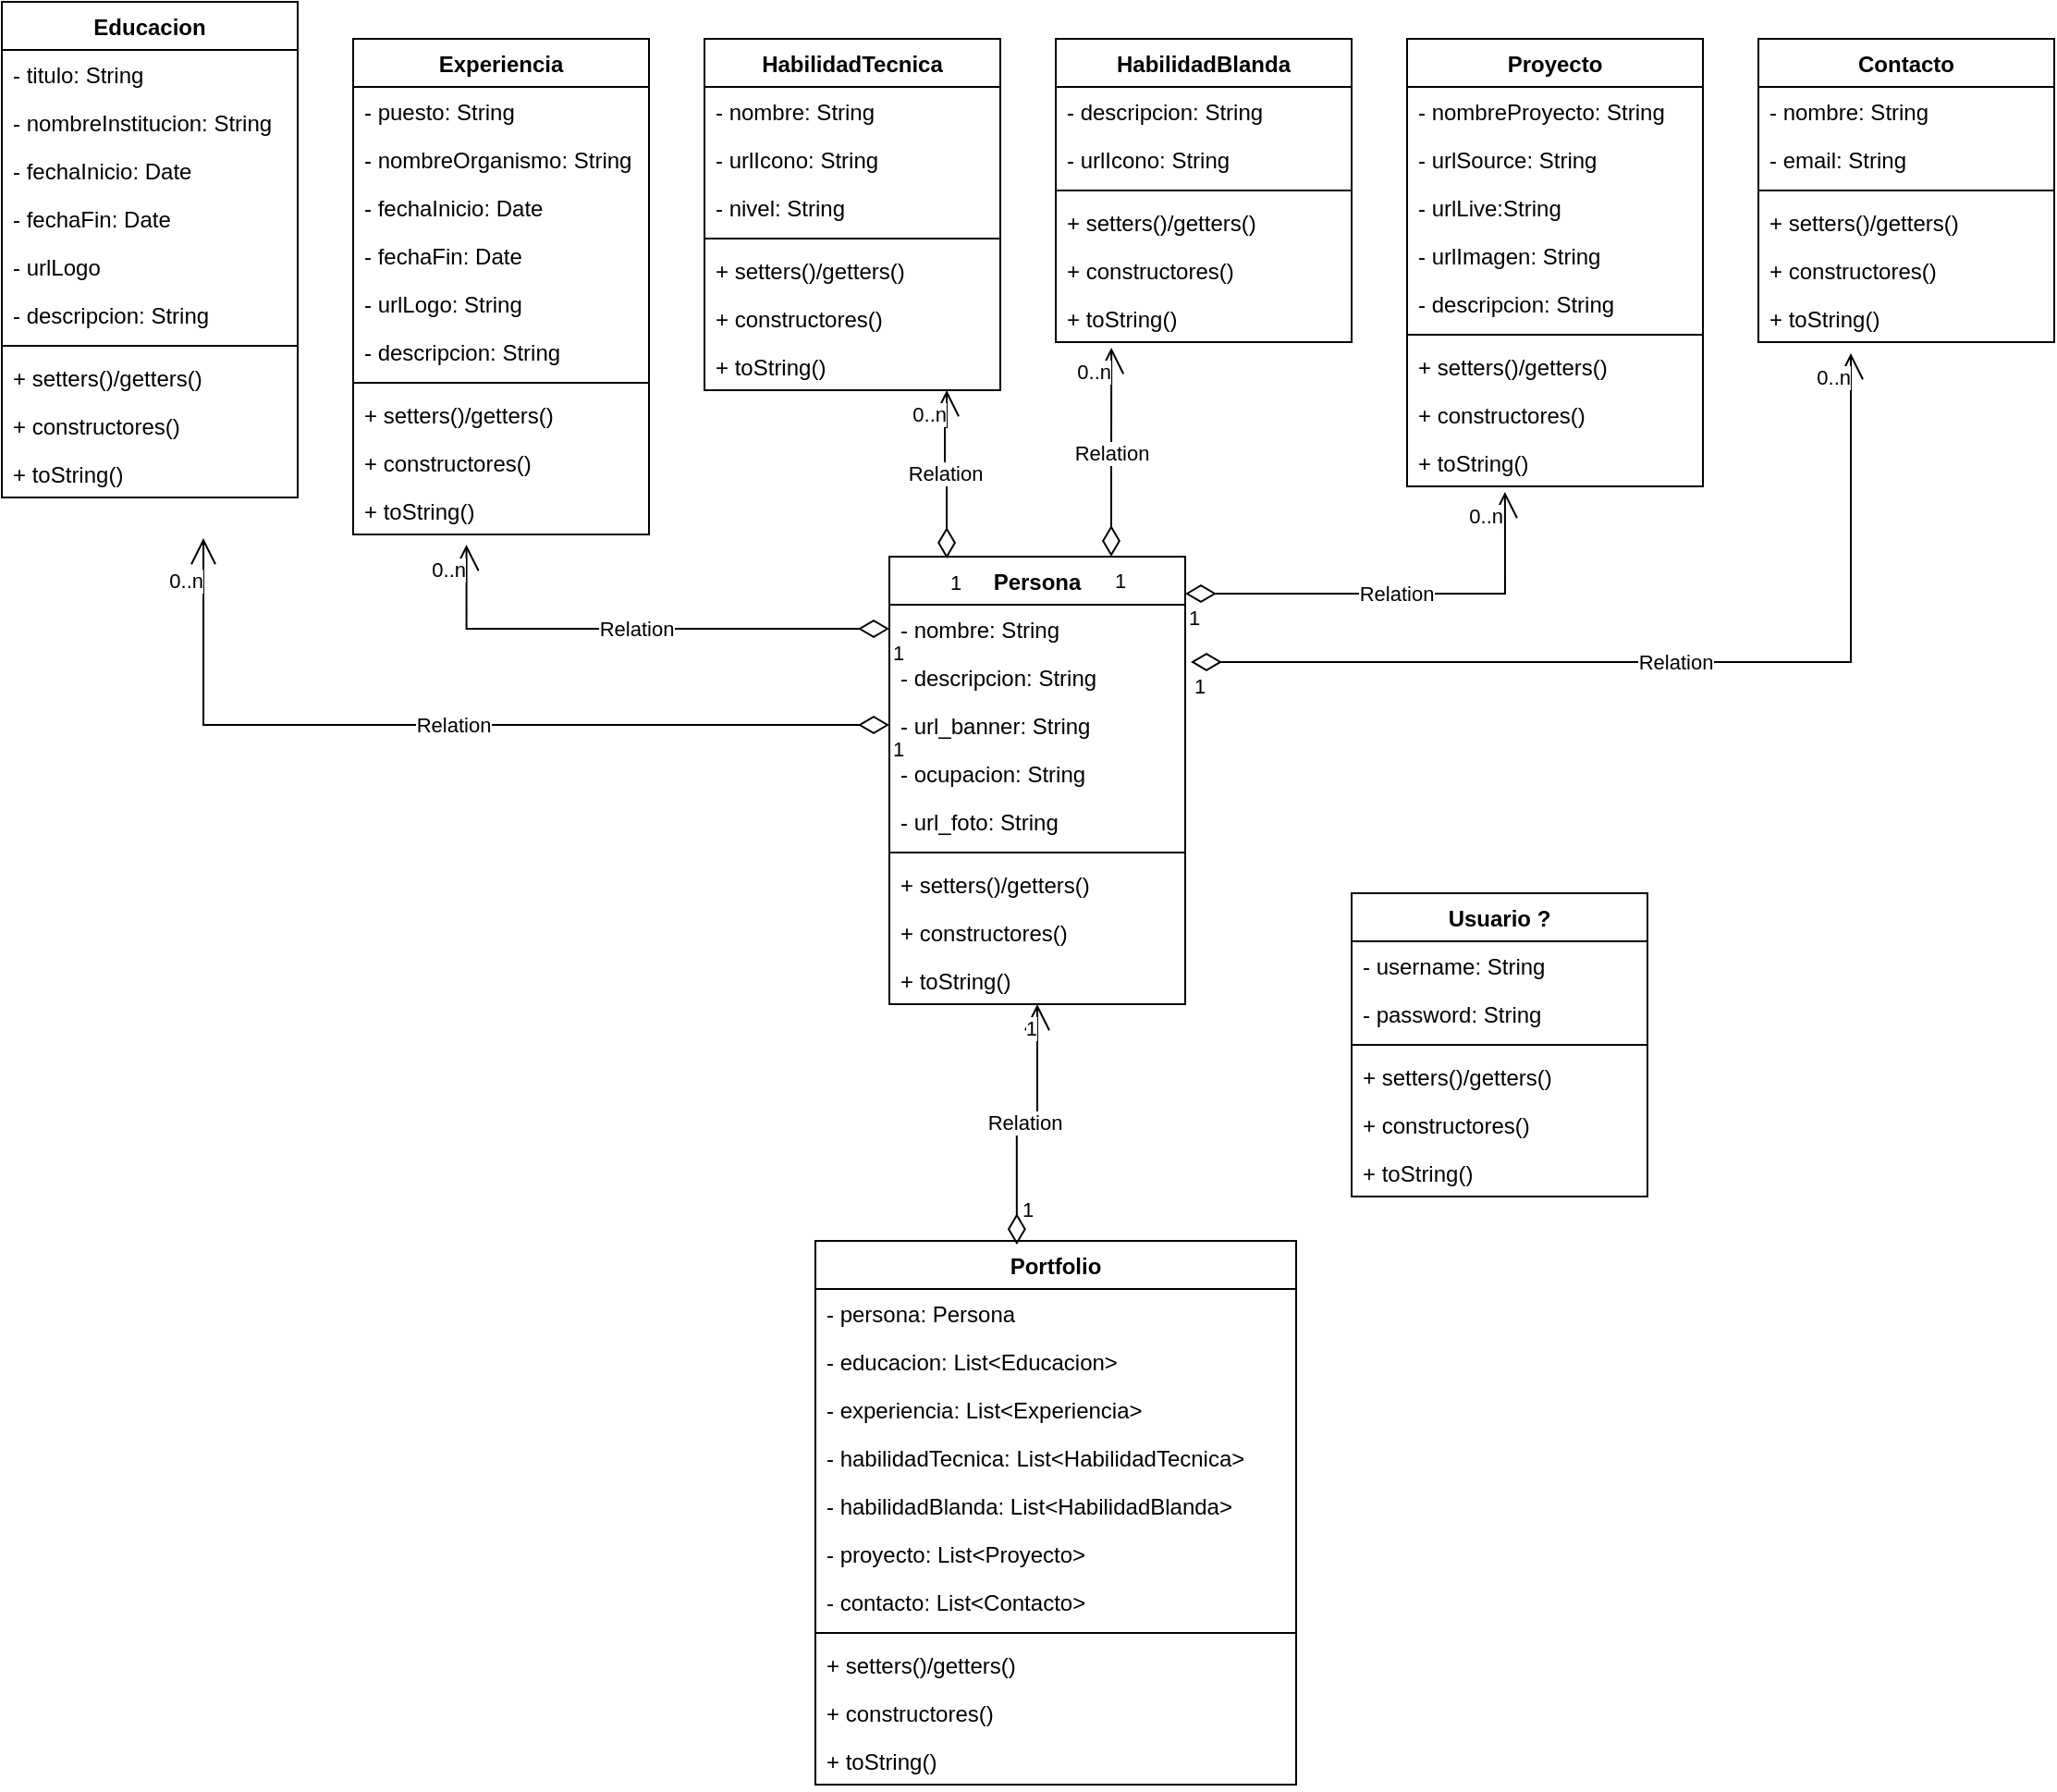 <mxfile version="20.0.3" type="device"><diagram id="C5RBs43oDa-KdzZeNtuy" name="Page-1"><mxGraphModel dx="901" dy="541" grid="0" gridSize="10" guides="1" tooltips="1" connect="1" arrows="1" fold="1" page="1" pageScale="1" pageWidth="827" pageHeight="1169" math="0" shadow="0"><root><mxCell id="WIyWlLk6GJQsqaUBKTNV-0"/><mxCell id="WIyWlLk6GJQsqaUBKTNV-1" parent="WIyWlLk6GJQsqaUBKTNV-0"/><mxCell id="HlX5DO799efL_KMZyY95-17" value="Educacion" style="swimlane;fontStyle=1;align=center;verticalAlign=top;childLayout=stackLayout;horizontal=1;startSize=26;horizontalStack=0;resizeParent=1;resizeParentMax=0;resizeLast=0;collapsible=1;marginBottom=0;" vertex="1" parent="WIyWlLk6GJQsqaUBKTNV-1"><mxGeometry x="20" y="40" width="160" height="268" as="geometry"/></mxCell><mxCell id="HlX5DO799efL_KMZyY95-38" value="- titulo: String" style="text;strokeColor=none;fillColor=none;align=left;verticalAlign=top;spacingLeft=4;spacingRight=4;overflow=hidden;rotatable=0;points=[[0,0.5],[1,0.5]];portConstraint=eastwest;" vertex="1" parent="HlX5DO799efL_KMZyY95-17"><mxGeometry y="26" width="160" height="26" as="geometry"/></mxCell><mxCell id="HlX5DO799efL_KMZyY95-18" value="- nombreInstitucion: String" style="text;strokeColor=none;fillColor=none;align=left;verticalAlign=top;spacingLeft=4;spacingRight=4;overflow=hidden;rotatable=0;points=[[0,0.5],[1,0.5]];portConstraint=eastwest;" vertex="1" parent="HlX5DO799efL_KMZyY95-17"><mxGeometry y="52" width="160" height="26" as="geometry"/></mxCell><mxCell id="HlX5DO799efL_KMZyY95-20" value="- fechaInicio: Date" style="text;strokeColor=none;fillColor=none;align=left;verticalAlign=top;spacingLeft=4;spacingRight=4;overflow=hidden;rotatable=0;points=[[0,0.5],[1,0.5]];portConstraint=eastwest;" vertex="1" parent="HlX5DO799efL_KMZyY95-17"><mxGeometry y="78" width="160" height="26" as="geometry"/></mxCell><mxCell id="HlX5DO799efL_KMZyY95-21" value="- fechaFin: Date" style="text;strokeColor=none;fillColor=none;align=left;verticalAlign=top;spacingLeft=4;spacingRight=4;overflow=hidden;rotatable=0;points=[[0,0.5],[1,0.5]];portConstraint=eastwest;" vertex="1" parent="HlX5DO799efL_KMZyY95-17"><mxGeometry y="104" width="160" height="26" as="geometry"/></mxCell><mxCell id="HlX5DO799efL_KMZyY95-22" value="- urlLogo" style="text;strokeColor=none;fillColor=none;align=left;verticalAlign=top;spacingLeft=4;spacingRight=4;overflow=hidden;rotatable=0;points=[[0,0.5],[1,0.5]];portConstraint=eastwest;" vertex="1" parent="HlX5DO799efL_KMZyY95-17"><mxGeometry y="130" width="160" height="26" as="geometry"/></mxCell><mxCell id="HlX5DO799efL_KMZyY95-19" value="- descripcion: String" style="text;strokeColor=none;fillColor=none;align=left;verticalAlign=top;spacingLeft=4;spacingRight=4;overflow=hidden;rotatable=0;points=[[0,0.5],[1,0.5]];portConstraint=eastwest;" vertex="1" parent="HlX5DO799efL_KMZyY95-17"><mxGeometry y="156" width="160" height="26" as="geometry"/></mxCell><mxCell id="HlX5DO799efL_KMZyY95-23" value="" style="line;strokeWidth=1;fillColor=none;align=left;verticalAlign=middle;spacingTop=-1;spacingLeft=3;spacingRight=3;rotatable=0;labelPosition=right;points=[];portConstraint=eastwest;" vertex="1" parent="HlX5DO799efL_KMZyY95-17"><mxGeometry y="182" width="160" height="8" as="geometry"/></mxCell><mxCell id="HlX5DO799efL_KMZyY95-24" value="+ setters()/getters()" style="text;strokeColor=none;fillColor=none;align=left;verticalAlign=top;spacingLeft=4;spacingRight=4;overflow=hidden;rotatable=0;points=[[0,0.5],[1,0.5]];portConstraint=eastwest;" vertex="1" parent="HlX5DO799efL_KMZyY95-17"><mxGeometry y="190" width="160" height="26" as="geometry"/></mxCell><mxCell id="HlX5DO799efL_KMZyY95-25" value="+ constructores()" style="text;strokeColor=none;fillColor=none;align=left;verticalAlign=top;spacingLeft=4;spacingRight=4;overflow=hidden;rotatable=0;points=[[0,0.5],[1,0.5]];portConstraint=eastwest;" vertex="1" parent="HlX5DO799efL_KMZyY95-17"><mxGeometry y="216" width="160" height="26" as="geometry"/></mxCell><mxCell id="HlX5DO799efL_KMZyY95-26" value="+ toString()" style="text;strokeColor=none;fillColor=none;align=left;verticalAlign=top;spacingLeft=4;spacingRight=4;overflow=hidden;rotatable=0;points=[[0,0.5],[1,0.5]];portConstraint=eastwest;" vertex="1" parent="HlX5DO799efL_KMZyY95-17"><mxGeometry y="242" width="160" height="26" as="geometry"/></mxCell><mxCell id="HlX5DO799efL_KMZyY95-5" value="Persona" style="swimlane;fontStyle=1;align=center;verticalAlign=top;childLayout=stackLayout;horizontal=1;startSize=26;horizontalStack=0;resizeParent=1;resizeParentMax=0;resizeLast=0;collapsible=1;marginBottom=0;" vertex="1" parent="WIyWlLk6GJQsqaUBKTNV-1"><mxGeometry x="500" y="340" width="160" height="242" as="geometry"/></mxCell><mxCell id="HlX5DO799efL_KMZyY95-6" value="- nombre: String" style="text;strokeColor=none;fillColor=none;align=left;verticalAlign=top;spacingLeft=4;spacingRight=4;overflow=hidden;rotatable=0;points=[[0,0.5],[1,0.5]];portConstraint=eastwest;" vertex="1" parent="HlX5DO799efL_KMZyY95-5"><mxGeometry y="26" width="160" height="26" as="geometry"/></mxCell><mxCell id="HlX5DO799efL_KMZyY95-9" value="- descripcion: String" style="text;strokeColor=none;fillColor=none;align=left;verticalAlign=top;spacingLeft=4;spacingRight=4;overflow=hidden;rotatable=0;points=[[0,0.5],[1,0.5]];portConstraint=eastwest;" vertex="1" parent="HlX5DO799efL_KMZyY95-5"><mxGeometry y="52" width="160" height="26" as="geometry"/></mxCell><mxCell id="HlX5DO799efL_KMZyY95-11" value="- url_banner: String" style="text;strokeColor=none;fillColor=none;align=left;verticalAlign=top;spacingLeft=4;spacingRight=4;overflow=hidden;rotatable=0;points=[[0,0.5],[1,0.5]];portConstraint=eastwest;" vertex="1" parent="HlX5DO799efL_KMZyY95-5"><mxGeometry y="78" width="160" height="26" as="geometry"/></mxCell><mxCell id="HlX5DO799efL_KMZyY95-10" value="- ocupacion: String" style="text;strokeColor=none;fillColor=none;align=left;verticalAlign=top;spacingLeft=4;spacingRight=4;overflow=hidden;rotatable=0;points=[[0,0.5],[1,0.5]];portConstraint=eastwest;" vertex="1" parent="HlX5DO799efL_KMZyY95-5"><mxGeometry y="104" width="160" height="26" as="geometry"/></mxCell><mxCell id="HlX5DO799efL_KMZyY95-13" value="- url_foto: String" style="text;strokeColor=none;fillColor=none;align=left;verticalAlign=top;spacingLeft=4;spacingRight=4;overflow=hidden;rotatable=0;points=[[0,0.5],[1,0.5]];portConstraint=eastwest;" vertex="1" parent="HlX5DO799efL_KMZyY95-5"><mxGeometry y="130" width="160" height="26" as="geometry"/></mxCell><mxCell id="HlX5DO799efL_KMZyY95-7" value="" style="line;strokeWidth=1;fillColor=none;align=left;verticalAlign=middle;spacingTop=-1;spacingLeft=3;spacingRight=3;rotatable=0;labelPosition=right;points=[];portConstraint=eastwest;" vertex="1" parent="HlX5DO799efL_KMZyY95-5"><mxGeometry y="156" width="160" height="8" as="geometry"/></mxCell><mxCell id="HlX5DO799efL_KMZyY95-14" value="+ setters()/getters()" style="text;strokeColor=none;fillColor=none;align=left;verticalAlign=top;spacingLeft=4;spacingRight=4;overflow=hidden;rotatable=0;points=[[0,0.5],[1,0.5]];portConstraint=eastwest;" vertex="1" parent="HlX5DO799efL_KMZyY95-5"><mxGeometry y="164" width="160" height="26" as="geometry"/></mxCell><mxCell id="HlX5DO799efL_KMZyY95-15" value="+ constructores()" style="text;strokeColor=none;fillColor=none;align=left;verticalAlign=top;spacingLeft=4;spacingRight=4;overflow=hidden;rotatable=0;points=[[0,0.5],[1,0.5]];portConstraint=eastwest;" vertex="1" parent="HlX5DO799efL_KMZyY95-5"><mxGeometry y="190" width="160" height="26" as="geometry"/></mxCell><mxCell id="HlX5DO799efL_KMZyY95-16" value="+ toString()" style="text;strokeColor=none;fillColor=none;align=left;verticalAlign=top;spacingLeft=4;spacingRight=4;overflow=hidden;rotatable=0;points=[[0,0.5],[1,0.5]];portConstraint=eastwest;" vertex="1" parent="HlX5DO799efL_KMZyY95-5"><mxGeometry y="216" width="160" height="26" as="geometry"/></mxCell><mxCell id="HlX5DO799efL_KMZyY95-39" value="Experiencia" style="swimlane;fontStyle=1;align=center;verticalAlign=top;childLayout=stackLayout;horizontal=1;startSize=26;horizontalStack=0;resizeParent=1;resizeParentMax=0;resizeLast=0;collapsible=1;marginBottom=0;" vertex="1" parent="WIyWlLk6GJQsqaUBKTNV-1"><mxGeometry x="210" y="60" width="160" height="268" as="geometry"/></mxCell><mxCell id="HlX5DO799efL_KMZyY95-40" value="- puesto: String" style="text;strokeColor=none;fillColor=none;align=left;verticalAlign=top;spacingLeft=4;spacingRight=4;overflow=hidden;rotatable=0;points=[[0,0.5],[1,0.5]];portConstraint=eastwest;" vertex="1" parent="HlX5DO799efL_KMZyY95-39"><mxGeometry y="26" width="160" height="26" as="geometry"/></mxCell><mxCell id="HlX5DO799efL_KMZyY95-41" value="- nombreOrganismo: String" style="text;strokeColor=none;fillColor=none;align=left;verticalAlign=top;spacingLeft=4;spacingRight=4;overflow=hidden;rotatable=0;points=[[0,0.5],[1,0.5]];portConstraint=eastwest;" vertex="1" parent="HlX5DO799efL_KMZyY95-39"><mxGeometry y="52" width="160" height="26" as="geometry"/></mxCell><mxCell id="HlX5DO799efL_KMZyY95-42" value="- fechaInicio: Date" style="text;strokeColor=none;fillColor=none;align=left;verticalAlign=top;spacingLeft=4;spacingRight=4;overflow=hidden;rotatable=0;points=[[0,0.5],[1,0.5]];portConstraint=eastwest;" vertex="1" parent="HlX5DO799efL_KMZyY95-39"><mxGeometry y="78" width="160" height="26" as="geometry"/></mxCell><mxCell id="HlX5DO799efL_KMZyY95-43" value="- fechaFin: Date" style="text;strokeColor=none;fillColor=none;align=left;verticalAlign=top;spacingLeft=4;spacingRight=4;overflow=hidden;rotatable=0;points=[[0,0.5],[1,0.5]];portConstraint=eastwest;" vertex="1" parent="HlX5DO799efL_KMZyY95-39"><mxGeometry y="104" width="160" height="26" as="geometry"/></mxCell><mxCell id="HlX5DO799efL_KMZyY95-44" value="- urlLogo: String" style="text;strokeColor=none;fillColor=none;align=left;verticalAlign=top;spacingLeft=4;spacingRight=4;overflow=hidden;rotatable=0;points=[[0,0.5],[1,0.5]];portConstraint=eastwest;" vertex="1" parent="HlX5DO799efL_KMZyY95-39"><mxGeometry y="130" width="160" height="26" as="geometry"/></mxCell><mxCell id="HlX5DO799efL_KMZyY95-45" value="- descripcion: String" style="text;strokeColor=none;fillColor=none;align=left;verticalAlign=top;spacingLeft=4;spacingRight=4;overflow=hidden;rotatable=0;points=[[0,0.5],[1,0.5]];portConstraint=eastwest;" vertex="1" parent="HlX5DO799efL_KMZyY95-39"><mxGeometry y="156" width="160" height="26" as="geometry"/></mxCell><mxCell id="HlX5DO799efL_KMZyY95-46" value="" style="line;strokeWidth=1;fillColor=none;align=left;verticalAlign=middle;spacingTop=-1;spacingLeft=3;spacingRight=3;rotatable=0;labelPosition=right;points=[];portConstraint=eastwest;" vertex="1" parent="HlX5DO799efL_KMZyY95-39"><mxGeometry y="182" width="160" height="8" as="geometry"/></mxCell><mxCell id="HlX5DO799efL_KMZyY95-47" value="+ setters()/getters()" style="text;strokeColor=none;fillColor=none;align=left;verticalAlign=top;spacingLeft=4;spacingRight=4;overflow=hidden;rotatable=0;points=[[0,0.5],[1,0.5]];portConstraint=eastwest;" vertex="1" parent="HlX5DO799efL_KMZyY95-39"><mxGeometry y="190" width="160" height="26" as="geometry"/></mxCell><mxCell id="HlX5DO799efL_KMZyY95-48" value="+ constructores()" style="text;strokeColor=none;fillColor=none;align=left;verticalAlign=top;spacingLeft=4;spacingRight=4;overflow=hidden;rotatable=0;points=[[0,0.5],[1,0.5]];portConstraint=eastwest;" vertex="1" parent="HlX5DO799efL_KMZyY95-39"><mxGeometry y="216" width="160" height="26" as="geometry"/></mxCell><mxCell id="HlX5DO799efL_KMZyY95-49" value="+ toString()" style="text;strokeColor=none;fillColor=none;align=left;verticalAlign=top;spacingLeft=4;spacingRight=4;overflow=hidden;rotatable=0;points=[[0,0.5],[1,0.5]];portConstraint=eastwest;" vertex="1" parent="HlX5DO799efL_KMZyY95-39"><mxGeometry y="242" width="160" height="26" as="geometry"/></mxCell><mxCell id="HlX5DO799efL_KMZyY95-50" value="HabilidadTecnica" style="swimlane;fontStyle=1;align=center;verticalAlign=top;childLayout=stackLayout;horizontal=1;startSize=26;horizontalStack=0;resizeParent=1;resizeParentMax=0;resizeLast=0;collapsible=1;marginBottom=0;" vertex="1" parent="WIyWlLk6GJQsqaUBKTNV-1"><mxGeometry x="400" y="60" width="160" height="190" as="geometry"/></mxCell><mxCell id="HlX5DO799efL_KMZyY95-52" value="- nombre: String" style="text;strokeColor=none;fillColor=none;align=left;verticalAlign=top;spacingLeft=4;spacingRight=4;overflow=hidden;rotatable=0;points=[[0,0.5],[1,0.5]];portConstraint=eastwest;" vertex="1" parent="HlX5DO799efL_KMZyY95-50"><mxGeometry y="26" width="160" height="26" as="geometry"/></mxCell><mxCell id="HlX5DO799efL_KMZyY95-55" value="- urlIcono: String" style="text;strokeColor=none;fillColor=none;align=left;verticalAlign=top;spacingLeft=4;spacingRight=4;overflow=hidden;rotatable=0;points=[[0,0.5],[1,0.5]];portConstraint=eastwest;" vertex="1" parent="HlX5DO799efL_KMZyY95-50"><mxGeometry y="52" width="160" height="26" as="geometry"/></mxCell><mxCell id="HlX5DO799efL_KMZyY95-56" value="- nivel: String" style="text;strokeColor=none;fillColor=none;align=left;verticalAlign=top;spacingLeft=4;spacingRight=4;overflow=hidden;rotatable=0;points=[[0,0.5],[1,0.5]];portConstraint=eastwest;" vertex="1" parent="HlX5DO799efL_KMZyY95-50"><mxGeometry y="78" width="160" height="26" as="geometry"/></mxCell><mxCell id="HlX5DO799efL_KMZyY95-57" value="" style="line;strokeWidth=1;fillColor=none;align=left;verticalAlign=middle;spacingTop=-1;spacingLeft=3;spacingRight=3;rotatable=0;labelPosition=right;points=[];portConstraint=eastwest;" vertex="1" parent="HlX5DO799efL_KMZyY95-50"><mxGeometry y="104" width="160" height="8" as="geometry"/></mxCell><mxCell id="HlX5DO799efL_KMZyY95-58" value="+ setters()/getters()" style="text;strokeColor=none;fillColor=none;align=left;verticalAlign=top;spacingLeft=4;spacingRight=4;overflow=hidden;rotatable=0;points=[[0,0.5],[1,0.5]];portConstraint=eastwest;" vertex="1" parent="HlX5DO799efL_KMZyY95-50"><mxGeometry y="112" width="160" height="26" as="geometry"/></mxCell><mxCell id="HlX5DO799efL_KMZyY95-59" value="+ constructores()" style="text;strokeColor=none;fillColor=none;align=left;verticalAlign=top;spacingLeft=4;spacingRight=4;overflow=hidden;rotatable=0;points=[[0,0.5],[1,0.5]];portConstraint=eastwest;" vertex="1" parent="HlX5DO799efL_KMZyY95-50"><mxGeometry y="138" width="160" height="26" as="geometry"/></mxCell><mxCell id="HlX5DO799efL_KMZyY95-60" value="+ toString()" style="text;strokeColor=none;fillColor=none;align=left;verticalAlign=top;spacingLeft=4;spacingRight=4;overflow=hidden;rotatable=0;points=[[0,0.5],[1,0.5]];portConstraint=eastwest;" vertex="1" parent="HlX5DO799efL_KMZyY95-50"><mxGeometry y="164" width="160" height="26" as="geometry"/></mxCell><mxCell id="HlX5DO799efL_KMZyY95-61" value="HabilidadBlanda" style="swimlane;fontStyle=1;align=center;verticalAlign=top;childLayout=stackLayout;horizontal=1;startSize=26;horizontalStack=0;resizeParent=1;resizeParentMax=0;resizeLast=0;collapsible=1;marginBottom=0;" vertex="1" parent="WIyWlLk6GJQsqaUBKTNV-1"><mxGeometry x="590" y="60" width="160" height="164" as="geometry"/></mxCell><mxCell id="HlX5DO799efL_KMZyY95-62" value="- descripcion: String" style="text;strokeColor=none;fillColor=none;align=left;verticalAlign=top;spacingLeft=4;spacingRight=4;overflow=hidden;rotatable=0;points=[[0,0.5],[1,0.5]];portConstraint=eastwest;" vertex="1" parent="HlX5DO799efL_KMZyY95-61"><mxGeometry y="26" width="160" height="26" as="geometry"/></mxCell><mxCell id="HlX5DO799efL_KMZyY95-63" value="- urlIcono: String" style="text;strokeColor=none;fillColor=none;align=left;verticalAlign=top;spacingLeft=4;spacingRight=4;overflow=hidden;rotatable=0;points=[[0,0.5],[1,0.5]];portConstraint=eastwest;" vertex="1" parent="HlX5DO799efL_KMZyY95-61"><mxGeometry y="52" width="160" height="26" as="geometry"/></mxCell><mxCell id="HlX5DO799efL_KMZyY95-65" value="" style="line;strokeWidth=1;fillColor=none;align=left;verticalAlign=middle;spacingTop=-1;spacingLeft=3;spacingRight=3;rotatable=0;labelPosition=right;points=[];portConstraint=eastwest;" vertex="1" parent="HlX5DO799efL_KMZyY95-61"><mxGeometry y="78" width="160" height="8" as="geometry"/></mxCell><mxCell id="HlX5DO799efL_KMZyY95-66" value="+ setters()/getters()" style="text;strokeColor=none;fillColor=none;align=left;verticalAlign=top;spacingLeft=4;spacingRight=4;overflow=hidden;rotatable=0;points=[[0,0.5],[1,0.5]];portConstraint=eastwest;" vertex="1" parent="HlX5DO799efL_KMZyY95-61"><mxGeometry y="86" width="160" height="26" as="geometry"/></mxCell><mxCell id="HlX5DO799efL_KMZyY95-67" value="+ constructores()" style="text;strokeColor=none;fillColor=none;align=left;verticalAlign=top;spacingLeft=4;spacingRight=4;overflow=hidden;rotatable=0;points=[[0,0.5],[1,0.5]];portConstraint=eastwest;" vertex="1" parent="HlX5DO799efL_KMZyY95-61"><mxGeometry y="112" width="160" height="26" as="geometry"/></mxCell><mxCell id="HlX5DO799efL_KMZyY95-68" value="+ toString()" style="text;strokeColor=none;fillColor=none;align=left;verticalAlign=top;spacingLeft=4;spacingRight=4;overflow=hidden;rotatable=0;points=[[0,0.5],[1,0.5]];portConstraint=eastwest;" vertex="1" parent="HlX5DO799efL_KMZyY95-61"><mxGeometry y="138" width="160" height="26" as="geometry"/></mxCell><mxCell id="HlX5DO799efL_KMZyY95-69" value="Proyecto" style="swimlane;fontStyle=1;align=center;verticalAlign=top;childLayout=stackLayout;horizontal=1;startSize=26;horizontalStack=0;resizeParent=1;resizeParentMax=0;resizeLast=0;collapsible=1;marginBottom=0;" vertex="1" parent="WIyWlLk6GJQsqaUBKTNV-1"><mxGeometry x="780" y="60" width="160" height="242" as="geometry"/></mxCell><mxCell id="HlX5DO799efL_KMZyY95-71" value="- nombreProyecto: String" style="text;strokeColor=none;fillColor=none;align=left;verticalAlign=top;spacingLeft=4;spacingRight=4;overflow=hidden;rotatable=0;points=[[0,0.5],[1,0.5]];portConstraint=eastwest;" vertex="1" parent="HlX5DO799efL_KMZyY95-69"><mxGeometry y="26" width="160" height="26" as="geometry"/></mxCell><mxCell id="HlX5DO799efL_KMZyY95-72" value="- urlSource: String" style="text;strokeColor=none;fillColor=none;align=left;verticalAlign=top;spacingLeft=4;spacingRight=4;overflow=hidden;rotatable=0;points=[[0,0.5],[1,0.5]];portConstraint=eastwest;" vertex="1" parent="HlX5DO799efL_KMZyY95-69"><mxGeometry y="52" width="160" height="26" as="geometry"/></mxCell><mxCell id="HlX5DO799efL_KMZyY95-73" value="- urlLive:String" style="text;strokeColor=none;fillColor=none;align=left;verticalAlign=top;spacingLeft=4;spacingRight=4;overflow=hidden;rotatable=0;points=[[0,0.5],[1,0.5]];portConstraint=eastwest;" vertex="1" parent="HlX5DO799efL_KMZyY95-69"><mxGeometry y="78" width="160" height="26" as="geometry"/></mxCell><mxCell id="HlX5DO799efL_KMZyY95-74" value="- urlImagen: String" style="text;strokeColor=none;fillColor=none;align=left;verticalAlign=top;spacingLeft=4;spacingRight=4;overflow=hidden;rotatable=0;points=[[0,0.5],[1,0.5]];portConstraint=eastwest;" vertex="1" parent="HlX5DO799efL_KMZyY95-69"><mxGeometry y="104" width="160" height="26" as="geometry"/></mxCell><mxCell id="HlX5DO799efL_KMZyY95-75" value="- descripcion: String" style="text;strokeColor=none;fillColor=none;align=left;verticalAlign=top;spacingLeft=4;spacingRight=4;overflow=hidden;rotatable=0;points=[[0,0.5],[1,0.5]];portConstraint=eastwest;" vertex="1" parent="HlX5DO799efL_KMZyY95-69"><mxGeometry y="130" width="160" height="26" as="geometry"/></mxCell><mxCell id="HlX5DO799efL_KMZyY95-76" value="" style="line;strokeWidth=1;fillColor=none;align=left;verticalAlign=middle;spacingTop=-1;spacingLeft=3;spacingRight=3;rotatable=0;labelPosition=right;points=[];portConstraint=eastwest;" vertex="1" parent="HlX5DO799efL_KMZyY95-69"><mxGeometry y="156" width="160" height="8" as="geometry"/></mxCell><mxCell id="HlX5DO799efL_KMZyY95-77" value="+ setters()/getters()" style="text;strokeColor=none;fillColor=none;align=left;verticalAlign=top;spacingLeft=4;spacingRight=4;overflow=hidden;rotatable=0;points=[[0,0.5],[1,0.5]];portConstraint=eastwest;" vertex="1" parent="HlX5DO799efL_KMZyY95-69"><mxGeometry y="164" width="160" height="26" as="geometry"/></mxCell><mxCell id="HlX5DO799efL_KMZyY95-78" value="+ constructores()" style="text;strokeColor=none;fillColor=none;align=left;verticalAlign=top;spacingLeft=4;spacingRight=4;overflow=hidden;rotatable=0;points=[[0,0.5],[1,0.5]];portConstraint=eastwest;" vertex="1" parent="HlX5DO799efL_KMZyY95-69"><mxGeometry y="190" width="160" height="26" as="geometry"/></mxCell><mxCell id="HlX5DO799efL_KMZyY95-79" value="+ toString()" style="text;strokeColor=none;fillColor=none;align=left;verticalAlign=top;spacingLeft=4;spacingRight=4;overflow=hidden;rotatable=0;points=[[0,0.5],[1,0.5]];portConstraint=eastwest;" vertex="1" parent="HlX5DO799efL_KMZyY95-69"><mxGeometry y="216" width="160" height="26" as="geometry"/></mxCell><mxCell id="HlX5DO799efL_KMZyY95-80" value="Relation" style="endArrow=open;html=1;endSize=12;startArrow=diamondThin;startSize=14;startFill=0;edgeStyle=orthogonalEdgeStyle;rounded=0;exitX=0.194;exitY=0.004;exitDx=0;exitDy=0;exitPerimeter=0;entryX=0.819;entryY=1;entryDx=0;entryDy=0;entryPerimeter=0;" edge="1" parent="WIyWlLk6GJQsqaUBKTNV-1" source="HlX5DO799efL_KMZyY95-5" target="HlX5DO799efL_KMZyY95-60"><mxGeometry relative="1" as="geometry"><mxPoint x="530" y="330" as="sourcePoint"/><mxPoint x="500" y="280" as="targetPoint"/><Array as="points"><mxPoint x="531" y="300"/><mxPoint x="530" y="300"/><mxPoint x="530" y="270"/><mxPoint x="531" y="270"/></Array></mxGeometry></mxCell><mxCell id="HlX5DO799efL_KMZyY95-81" value="1" style="edgeLabel;resizable=0;html=1;align=left;verticalAlign=top;" connectable="0" vertex="1" parent="HlX5DO799efL_KMZyY95-80"><mxGeometry x="-1" relative="1" as="geometry"/></mxCell><mxCell id="HlX5DO799efL_KMZyY95-82" value="0..n" style="edgeLabel;resizable=0;html=1;align=right;verticalAlign=top;" connectable="0" vertex="1" parent="HlX5DO799efL_KMZyY95-80"><mxGeometry x="1" relative="1" as="geometry"/></mxCell><mxCell id="HlX5DO799efL_KMZyY95-84" value="Relation" style="endArrow=open;html=1;endSize=12;startArrow=diamondThin;startSize=14;startFill=0;edgeStyle=orthogonalEdgeStyle;rounded=0;entryX=0.188;entryY=1.115;entryDx=0;entryDy=0;entryPerimeter=0;exitX=0.75;exitY=0;exitDx=0;exitDy=0;" edge="1" parent="WIyWlLk6GJQsqaUBKTNV-1" source="HlX5DO799efL_KMZyY95-5" target="HlX5DO799efL_KMZyY95-68"><mxGeometry relative="1" as="geometry"><mxPoint x="620" y="320" as="sourcePoint"/><mxPoint x="458.88" y="718.62" as="targetPoint"/><Array as="points"><mxPoint x="620" y="300"/><mxPoint x="620" y="300"/></Array></mxGeometry></mxCell><mxCell id="HlX5DO799efL_KMZyY95-85" value="1" style="edgeLabel;resizable=0;html=1;align=left;verticalAlign=top;" connectable="0" vertex="1" parent="HlX5DO799efL_KMZyY95-84"><mxGeometry x="-1" relative="1" as="geometry"/></mxCell><mxCell id="HlX5DO799efL_KMZyY95-86" value="0..n" style="edgeLabel;resizable=0;html=1;align=right;verticalAlign=top;" connectable="0" vertex="1" parent="HlX5DO799efL_KMZyY95-84"><mxGeometry x="1" relative="1" as="geometry"/></mxCell><mxCell id="HlX5DO799efL_KMZyY95-87" value="Relation" style="endArrow=open;html=1;endSize=12;startArrow=diamondThin;startSize=14;startFill=0;edgeStyle=orthogonalEdgeStyle;rounded=0;entryX=0.383;entryY=1.213;entryDx=0;entryDy=0;exitX=0;exitY=0.5;exitDx=0;exitDy=0;entryPerimeter=0;" edge="1" parent="WIyWlLk6GJQsqaUBKTNV-1" source="HlX5DO799efL_KMZyY95-6" target="HlX5DO799efL_KMZyY95-49"><mxGeometry relative="1" as="geometry"><mxPoint x="310" y="741.0" as="sourcePoint"/><mxPoint x="458.88" y="718.62" as="targetPoint"/><Array as="points"><mxPoint x="271" y="379"/></Array></mxGeometry></mxCell><mxCell id="HlX5DO799efL_KMZyY95-88" value="1" style="edgeLabel;resizable=0;html=1;align=left;verticalAlign=top;" connectable="0" vertex="1" parent="HlX5DO799efL_KMZyY95-87"><mxGeometry x="-1" relative="1" as="geometry"/></mxCell><mxCell id="HlX5DO799efL_KMZyY95-89" value="0..n" style="edgeLabel;resizable=0;html=1;align=right;verticalAlign=top;" connectable="0" vertex="1" parent="HlX5DO799efL_KMZyY95-87"><mxGeometry x="1" relative="1" as="geometry"/></mxCell><mxCell id="HlX5DO799efL_KMZyY95-90" value="Relation" style="endArrow=open;html=1;endSize=12;startArrow=diamondThin;startSize=14;startFill=0;edgeStyle=orthogonalEdgeStyle;rounded=0;exitX=0;exitY=0.5;exitDx=0;exitDy=0;" edge="1" parent="WIyWlLk6GJQsqaUBKTNV-1" source="HlX5DO799efL_KMZyY95-11"><mxGeometry relative="1" as="geometry"><mxPoint x="490" y="460" as="sourcePoint"/><mxPoint x="129" y="330" as="targetPoint"/><Array as="points"><mxPoint x="129" y="431"/></Array></mxGeometry></mxCell><mxCell id="HlX5DO799efL_KMZyY95-91" value="1" style="edgeLabel;resizable=0;html=1;align=left;verticalAlign=top;" connectable="0" vertex="1" parent="HlX5DO799efL_KMZyY95-90"><mxGeometry x="-1" relative="1" as="geometry"/></mxCell><mxCell id="HlX5DO799efL_KMZyY95-92" value="0..n" style="edgeLabel;resizable=0;html=1;align=right;verticalAlign=top;" connectable="0" vertex="1" parent="HlX5DO799efL_KMZyY95-90"><mxGeometry x="1" relative="1" as="geometry"><mxPoint y="10" as="offset"/></mxGeometry></mxCell><mxCell id="HlX5DO799efL_KMZyY95-93" value="Relation" style="endArrow=open;html=1;endSize=12;startArrow=diamondThin;startSize=14;startFill=0;edgeStyle=orthogonalEdgeStyle;rounded=0;entryX=0.331;entryY=1.115;entryDx=0;entryDy=0;entryPerimeter=0;" edge="1" parent="WIyWlLk6GJQsqaUBKTNV-1" target="HlX5DO799efL_KMZyY95-79"><mxGeometry relative="1" as="geometry"><mxPoint x="660" y="360" as="sourcePoint"/><mxPoint x="390" y="1190" as="targetPoint"/><Array as="points"><mxPoint x="660" y="360"/><mxPoint x="833" y="360"/></Array></mxGeometry></mxCell><mxCell id="HlX5DO799efL_KMZyY95-94" value="1" style="edgeLabel;resizable=0;html=1;align=left;verticalAlign=top;" connectable="0" vertex="1" parent="HlX5DO799efL_KMZyY95-93"><mxGeometry x="-1" relative="1" as="geometry"/></mxCell><mxCell id="HlX5DO799efL_KMZyY95-95" value="0..n" style="edgeLabel;resizable=0;html=1;align=right;verticalAlign=top;" connectable="0" vertex="1" parent="HlX5DO799efL_KMZyY95-93"><mxGeometry x="1" relative="1" as="geometry"/></mxCell><mxCell id="HlX5DO799efL_KMZyY95-96" value="Contacto" style="swimlane;fontStyle=1;align=center;verticalAlign=top;childLayout=stackLayout;horizontal=1;startSize=26;horizontalStack=0;resizeParent=1;resizeParentMax=0;resizeLast=0;collapsible=1;marginBottom=0;" vertex="1" parent="WIyWlLk6GJQsqaUBKTNV-1"><mxGeometry x="970" y="60" width="160" height="164" as="geometry"/></mxCell><mxCell id="HlX5DO799efL_KMZyY95-97" value="- nombre: String" style="text;strokeColor=none;fillColor=none;align=left;verticalAlign=top;spacingLeft=4;spacingRight=4;overflow=hidden;rotatable=0;points=[[0,0.5],[1,0.5]];portConstraint=eastwest;" vertex="1" parent="HlX5DO799efL_KMZyY95-96"><mxGeometry y="26" width="160" height="26" as="geometry"/></mxCell><mxCell id="HlX5DO799efL_KMZyY95-98" value="- email: String" style="text;strokeColor=none;fillColor=none;align=left;verticalAlign=top;spacingLeft=4;spacingRight=4;overflow=hidden;rotatable=0;points=[[0,0.5],[1,0.5]];portConstraint=eastwest;" vertex="1" parent="HlX5DO799efL_KMZyY95-96"><mxGeometry y="52" width="160" height="26" as="geometry"/></mxCell><mxCell id="HlX5DO799efL_KMZyY95-102" value="" style="line;strokeWidth=1;fillColor=none;align=left;verticalAlign=middle;spacingTop=-1;spacingLeft=3;spacingRight=3;rotatable=0;labelPosition=right;points=[];portConstraint=eastwest;" vertex="1" parent="HlX5DO799efL_KMZyY95-96"><mxGeometry y="78" width="160" height="8" as="geometry"/></mxCell><mxCell id="HlX5DO799efL_KMZyY95-103" value="+ setters()/getters()" style="text;strokeColor=none;fillColor=none;align=left;verticalAlign=top;spacingLeft=4;spacingRight=4;overflow=hidden;rotatable=0;points=[[0,0.5],[1,0.5]];portConstraint=eastwest;" vertex="1" parent="HlX5DO799efL_KMZyY95-96"><mxGeometry y="86" width="160" height="26" as="geometry"/></mxCell><mxCell id="HlX5DO799efL_KMZyY95-104" value="+ constructores()" style="text;strokeColor=none;fillColor=none;align=left;verticalAlign=top;spacingLeft=4;spacingRight=4;overflow=hidden;rotatable=0;points=[[0,0.5],[1,0.5]];portConstraint=eastwest;" vertex="1" parent="HlX5DO799efL_KMZyY95-96"><mxGeometry y="112" width="160" height="26" as="geometry"/></mxCell><mxCell id="HlX5DO799efL_KMZyY95-105" value="+ toString()" style="text;strokeColor=none;fillColor=none;align=left;verticalAlign=top;spacingLeft=4;spacingRight=4;overflow=hidden;rotatable=0;points=[[0,0.5],[1,0.5]];portConstraint=eastwest;" vertex="1" parent="HlX5DO799efL_KMZyY95-96"><mxGeometry y="138" width="160" height="26" as="geometry"/></mxCell><mxCell id="HlX5DO799efL_KMZyY95-106" value="Portfolio" style="swimlane;fontStyle=1;align=center;verticalAlign=top;childLayout=stackLayout;horizontal=1;startSize=26;horizontalStack=0;resizeParent=1;resizeParentMax=0;resizeLast=0;collapsible=1;marginBottom=0;" vertex="1" parent="WIyWlLk6GJQsqaUBKTNV-1"><mxGeometry x="460" y="710" width="260" height="294" as="geometry"/></mxCell><mxCell id="HlX5DO799efL_KMZyY95-107" value="- persona: Persona" style="text;strokeColor=none;fillColor=none;align=left;verticalAlign=top;spacingLeft=4;spacingRight=4;overflow=hidden;rotatable=0;points=[[0,0.5],[1,0.5]];portConstraint=eastwest;" vertex="1" parent="HlX5DO799efL_KMZyY95-106"><mxGeometry y="26" width="260" height="26" as="geometry"/></mxCell><mxCell id="HlX5DO799efL_KMZyY95-108" value="- educacion: List&lt;Educacion&gt;" style="text;strokeColor=none;fillColor=none;align=left;verticalAlign=top;spacingLeft=4;spacingRight=4;overflow=hidden;rotatable=0;points=[[0,0.5],[1,0.5]];portConstraint=eastwest;" vertex="1" parent="HlX5DO799efL_KMZyY95-106"><mxGeometry y="52" width="260" height="26" as="geometry"/></mxCell><mxCell id="HlX5DO799efL_KMZyY95-109" value="- experiencia: List&lt;Experiencia&gt;" style="text;strokeColor=none;fillColor=none;align=left;verticalAlign=top;spacingLeft=4;spacingRight=4;overflow=hidden;rotatable=0;points=[[0,0.5],[1,0.5]];portConstraint=eastwest;" vertex="1" parent="HlX5DO799efL_KMZyY95-106"><mxGeometry y="78" width="260" height="26" as="geometry"/></mxCell><mxCell id="HlX5DO799efL_KMZyY95-110" value="- habilidadTecnica: List&lt;HabilidadTecnica&gt;" style="text;strokeColor=none;fillColor=none;align=left;verticalAlign=top;spacingLeft=4;spacingRight=4;overflow=hidden;rotatable=0;points=[[0,0.5],[1,0.5]];portConstraint=eastwest;" vertex="1" parent="HlX5DO799efL_KMZyY95-106"><mxGeometry y="104" width="260" height="26" as="geometry"/></mxCell><mxCell id="HlX5DO799efL_KMZyY95-111" value="- habilidadBlanda: List&lt;HabilidadBlanda&gt;" style="text;strokeColor=none;fillColor=none;align=left;verticalAlign=top;spacingLeft=4;spacingRight=4;overflow=hidden;rotatable=0;points=[[0,0.5],[1,0.5]];portConstraint=eastwest;" vertex="1" parent="HlX5DO799efL_KMZyY95-106"><mxGeometry y="130" width="260" height="26" as="geometry"/></mxCell><mxCell id="HlX5DO799efL_KMZyY95-116" value="- proyecto: List&lt;Proyecto&gt;" style="text;strokeColor=none;fillColor=none;align=left;verticalAlign=top;spacingLeft=4;spacingRight=4;overflow=hidden;rotatable=0;points=[[0,0.5],[1,0.5]];portConstraint=eastwest;" vertex="1" parent="HlX5DO799efL_KMZyY95-106"><mxGeometry y="156" width="260" height="26" as="geometry"/></mxCell><mxCell id="HlX5DO799efL_KMZyY95-117" value="- contacto: List&lt;Contacto&gt;" style="text;strokeColor=none;fillColor=none;align=left;verticalAlign=top;spacingLeft=4;spacingRight=4;overflow=hidden;rotatable=0;points=[[0,0.5],[1,0.5]];portConstraint=eastwest;" vertex="1" parent="HlX5DO799efL_KMZyY95-106"><mxGeometry y="182" width="260" height="26" as="geometry"/></mxCell><mxCell id="HlX5DO799efL_KMZyY95-112" value="" style="line;strokeWidth=1;fillColor=none;align=left;verticalAlign=middle;spacingTop=-1;spacingLeft=3;spacingRight=3;rotatable=0;labelPosition=right;points=[];portConstraint=eastwest;" vertex="1" parent="HlX5DO799efL_KMZyY95-106"><mxGeometry y="208" width="260" height="8" as="geometry"/></mxCell><mxCell id="HlX5DO799efL_KMZyY95-113" value="+ setters()/getters()" style="text;strokeColor=none;fillColor=none;align=left;verticalAlign=top;spacingLeft=4;spacingRight=4;overflow=hidden;rotatable=0;points=[[0,0.5],[1,0.5]];portConstraint=eastwest;" vertex="1" parent="HlX5DO799efL_KMZyY95-106"><mxGeometry y="216" width="260" height="26" as="geometry"/></mxCell><mxCell id="HlX5DO799efL_KMZyY95-114" value="+ constructores()" style="text;strokeColor=none;fillColor=none;align=left;verticalAlign=top;spacingLeft=4;spacingRight=4;overflow=hidden;rotatable=0;points=[[0,0.5],[1,0.5]];portConstraint=eastwest;" vertex="1" parent="HlX5DO799efL_KMZyY95-106"><mxGeometry y="242" width="260" height="26" as="geometry"/></mxCell><mxCell id="HlX5DO799efL_KMZyY95-115" value="+ toString()" style="text;strokeColor=none;fillColor=none;align=left;verticalAlign=top;spacingLeft=4;spacingRight=4;overflow=hidden;rotatable=0;points=[[0,0.5],[1,0.5]];portConstraint=eastwest;" vertex="1" parent="HlX5DO799efL_KMZyY95-106"><mxGeometry y="268" width="260" height="26" as="geometry"/></mxCell><mxCell id="HlX5DO799efL_KMZyY95-123" value="Relation" style="endArrow=open;html=1;endSize=12;startArrow=diamondThin;startSize=14;startFill=0;edgeStyle=orthogonalEdgeStyle;rounded=0;exitX=1.019;exitY=0.192;exitDx=0;exitDy=0;exitPerimeter=0;" edge="1" parent="WIyWlLk6GJQsqaUBKTNV-1" source="HlX5DO799efL_KMZyY95-9"><mxGeometry relative="1" as="geometry"><mxPoint x="670" y="370" as="sourcePoint"/><mxPoint x="1020" y="230" as="targetPoint"/><Array as="points"><mxPoint x="1020" y="397"/></Array></mxGeometry></mxCell><mxCell id="HlX5DO799efL_KMZyY95-124" value="1" style="edgeLabel;resizable=0;html=1;align=left;verticalAlign=top;" connectable="0" vertex="1" parent="HlX5DO799efL_KMZyY95-123"><mxGeometry x="-1" relative="1" as="geometry"/></mxCell><mxCell id="HlX5DO799efL_KMZyY95-125" value="0..n" style="edgeLabel;resizable=0;html=1;align=right;verticalAlign=top;" connectable="0" vertex="1" parent="HlX5DO799efL_KMZyY95-123"><mxGeometry x="1" relative="1" as="geometry"/></mxCell><mxCell id="HlX5DO799efL_KMZyY95-130" value="Relation" style="endArrow=open;html=1;endSize=12;startArrow=diamondThin;startSize=14;startFill=0;edgeStyle=orthogonalEdgeStyle;rounded=0;entryX=0.5;entryY=1;entryDx=0;entryDy=0;exitX=0.419;exitY=0.007;exitDx=0;exitDy=0;exitPerimeter=0;" edge="1" parent="WIyWlLk6GJQsqaUBKTNV-1" source="HlX5DO799efL_KMZyY95-106" target="HlX5DO799efL_KMZyY95-5"><mxGeometry relative="1" as="geometry"><mxPoint x="550" y="710" as="sourcePoint"/><mxPoint x="670" y="690" as="targetPoint"/></mxGeometry></mxCell><mxCell id="HlX5DO799efL_KMZyY95-131" value="1" style="edgeLabel;resizable=0;html=1;align=left;verticalAlign=top;" connectable="0" vertex="1" parent="HlX5DO799efL_KMZyY95-130"><mxGeometry x="-1" relative="1" as="geometry"><mxPoint x="1" y="-32" as="offset"/></mxGeometry></mxCell><mxCell id="HlX5DO799efL_KMZyY95-132" value="1" style="edgeLabel;resizable=0;html=1;align=right;verticalAlign=top;" connectable="0" vertex="1" parent="HlX5DO799efL_KMZyY95-130"><mxGeometry x="1" relative="1" as="geometry"/></mxCell><mxCell id="HlX5DO799efL_KMZyY95-133" value="Usuario ?" style="swimlane;fontStyle=1;align=center;verticalAlign=top;childLayout=stackLayout;horizontal=1;startSize=26;horizontalStack=0;resizeParent=1;resizeParentMax=0;resizeLast=0;collapsible=1;marginBottom=0;" vertex="1" parent="WIyWlLk6GJQsqaUBKTNV-1"><mxGeometry x="750" y="522" width="160" height="164" as="geometry"/></mxCell><mxCell id="HlX5DO799efL_KMZyY95-134" value="- username: String" style="text;strokeColor=none;fillColor=none;align=left;verticalAlign=top;spacingLeft=4;spacingRight=4;overflow=hidden;rotatable=0;points=[[0,0.5],[1,0.5]];portConstraint=eastwest;" vertex="1" parent="HlX5DO799efL_KMZyY95-133"><mxGeometry y="26" width="160" height="26" as="geometry"/></mxCell><mxCell id="HlX5DO799efL_KMZyY95-135" value="- password: String" style="text;strokeColor=none;fillColor=none;align=left;verticalAlign=top;spacingLeft=4;spacingRight=4;overflow=hidden;rotatable=0;points=[[0,0.5],[1,0.5]];portConstraint=eastwest;" vertex="1" parent="HlX5DO799efL_KMZyY95-133"><mxGeometry y="52" width="160" height="26" as="geometry"/></mxCell><mxCell id="HlX5DO799efL_KMZyY95-136" value="" style="line;strokeWidth=1;fillColor=none;align=left;verticalAlign=middle;spacingTop=-1;spacingLeft=3;spacingRight=3;rotatable=0;labelPosition=right;points=[];portConstraint=eastwest;" vertex="1" parent="HlX5DO799efL_KMZyY95-133"><mxGeometry y="78" width="160" height="8" as="geometry"/></mxCell><mxCell id="HlX5DO799efL_KMZyY95-137" value="+ setters()/getters()" style="text;strokeColor=none;fillColor=none;align=left;verticalAlign=top;spacingLeft=4;spacingRight=4;overflow=hidden;rotatable=0;points=[[0,0.5],[1,0.5]];portConstraint=eastwest;" vertex="1" parent="HlX5DO799efL_KMZyY95-133"><mxGeometry y="86" width="160" height="26" as="geometry"/></mxCell><mxCell id="HlX5DO799efL_KMZyY95-138" value="+ constructores()" style="text;strokeColor=none;fillColor=none;align=left;verticalAlign=top;spacingLeft=4;spacingRight=4;overflow=hidden;rotatable=0;points=[[0,0.5],[1,0.5]];portConstraint=eastwest;" vertex="1" parent="HlX5DO799efL_KMZyY95-133"><mxGeometry y="112" width="160" height="26" as="geometry"/></mxCell><mxCell id="HlX5DO799efL_KMZyY95-139" value="+ toString()" style="text;strokeColor=none;fillColor=none;align=left;verticalAlign=top;spacingLeft=4;spacingRight=4;overflow=hidden;rotatable=0;points=[[0,0.5],[1,0.5]];portConstraint=eastwest;" vertex="1" parent="HlX5DO799efL_KMZyY95-133"><mxGeometry y="138" width="160" height="26" as="geometry"/></mxCell></root></mxGraphModel></diagram></mxfile>